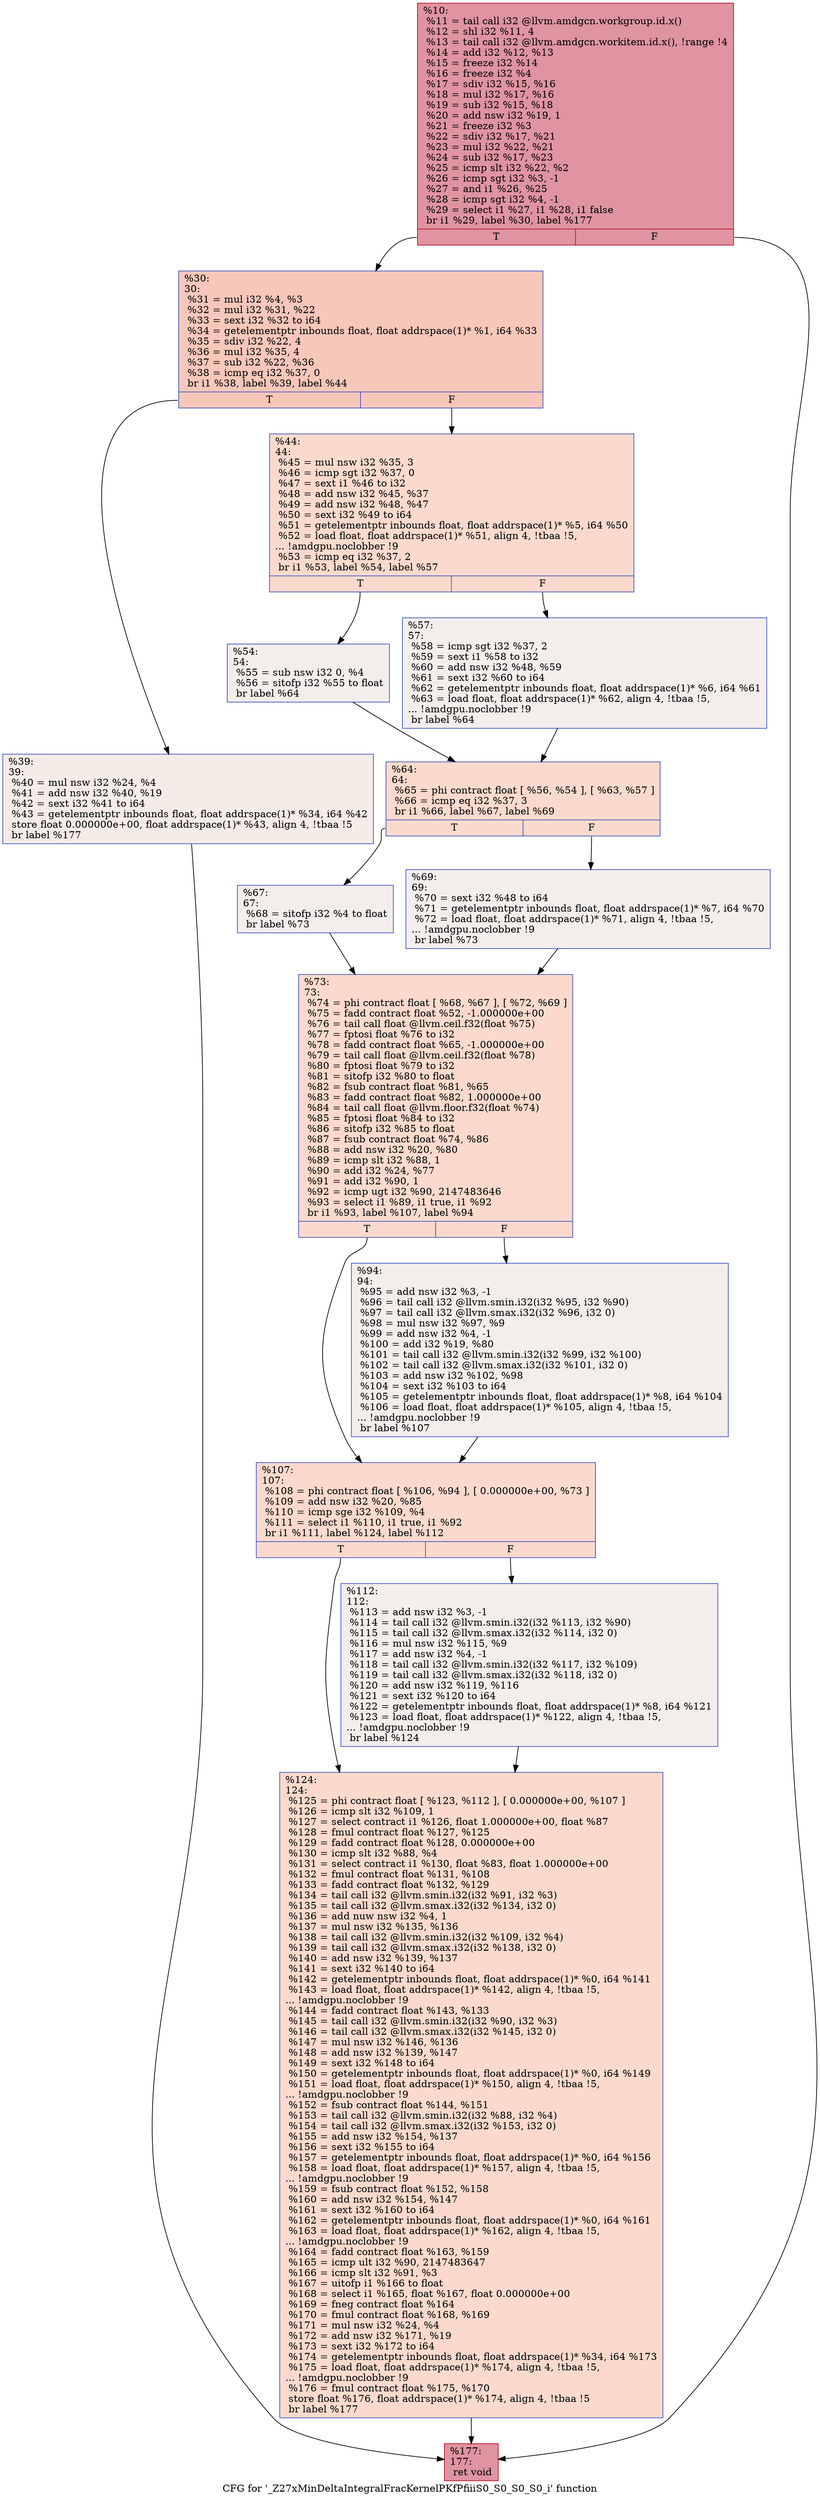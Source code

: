 digraph "CFG for '_Z27xMinDeltaIntegralFracKernelPKfPfiiiS0_S0_S0_S0_i' function" {
	label="CFG for '_Z27xMinDeltaIntegralFracKernelPKfPfiiiS0_S0_S0_S0_i' function";

	Node0x61bb160 [shape=record,color="#b70d28ff", style=filled, fillcolor="#b70d2870",label="{%10:\l  %11 = tail call i32 @llvm.amdgcn.workgroup.id.x()\l  %12 = shl i32 %11, 4\l  %13 = tail call i32 @llvm.amdgcn.workitem.id.x(), !range !4\l  %14 = add i32 %12, %13\l  %15 = freeze i32 %14\l  %16 = freeze i32 %4\l  %17 = sdiv i32 %15, %16\l  %18 = mul i32 %17, %16\l  %19 = sub i32 %15, %18\l  %20 = add nsw i32 %19, 1\l  %21 = freeze i32 %3\l  %22 = sdiv i32 %17, %21\l  %23 = mul i32 %22, %21\l  %24 = sub i32 %17, %23\l  %25 = icmp slt i32 %22, %2\l  %26 = icmp sgt i32 %3, -1\l  %27 = and i1 %26, %25\l  %28 = icmp sgt i32 %4, -1\l  %29 = select i1 %27, i1 %28, i1 false\l  br i1 %29, label %30, label %177\l|{<s0>T|<s1>F}}"];
	Node0x61bb160:s0 -> Node0x61bdfa0;
	Node0x61bb160:s1 -> Node0x61be030;
	Node0x61bdfa0 [shape=record,color="#3d50c3ff", style=filled, fillcolor="#ec7f6370",label="{%30:\l30:                                               \l  %31 = mul i32 %4, %3\l  %32 = mul i32 %31, %22\l  %33 = sext i32 %32 to i64\l  %34 = getelementptr inbounds float, float addrspace(1)* %1, i64 %33\l  %35 = sdiv i32 %22, 4\l  %36 = mul i32 %35, 4\l  %37 = sub i32 %22, %36\l  %38 = icmp eq i32 %37, 0\l  br i1 %38, label %39, label %44\l|{<s0>T|<s1>F}}"];
	Node0x61bdfa0:s0 -> Node0x61be710;
	Node0x61bdfa0:s1 -> Node0x61be760;
	Node0x61be710 [shape=record,color="#3d50c3ff", style=filled, fillcolor="#ead5c970",label="{%39:\l39:                                               \l  %40 = mul nsw i32 %24, %4\l  %41 = add nsw i32 %40, %19\l  %42 = sext i32 %41 to i64\l  %43 = getelementptr inbounds float, float addrspace(1)* %34, i64 %42\l  store float 0.000000e+00, float addrspace(1)* %43, align 4, !tbaa !5\l  br label %177\l}"];
	Node0x61be710 -> Node0x61be030;
	Node0x61be760 [shape=record,color="#3d50c3ff", style=filled, fillcolor="#f7ac8e70",label="{%44:\l44:                                               \l  %45 = mul nsw i32 %35, 3\l  %46 = icmp sgt i32 %37, 0\l  %47 = sext i1 %46 to i32\l  %48 = add nsw i32 %45, %37\l  %49 = add nsw i32 %48, %47\l  %50 = sext i32 %49 to i64\l  %51 = getelementptr inbounds float, float addrspace(1)* %5, i64 %50\l  %52 = load float, float addrspace(1)* %51, align 4, !tbaa !5,\l... !amdgpu.noclobber !9\l  %53 = icmp eq i32 %37, 2\l  br i1 %53, label %54, label %57\l|{<s0>T|<s1>F}}"];
	Node0x61be760:s0 -> Node0x61c03d0;
	Node0x61be760:s1 -> Node0x61c0460;
	Node0x61c03d0 [shape=record,color="#3d50c3ff", style=filled, fillcolor="#e3d9d370",label="{%54:\l54:                                               \l  %55 = sub nsw i32 0, %4\l  %56 = sitofp i32 %55 to float\l  br label %64\l}"];
	Node0x61c03d0 -> Node0x61c06a0;
	Node0x61c0460 [shape=record,color="#3d50c3ff", style=filled, fillcolor="#e3d9d370",label="{%57:\l57:                                               \l  %58 = icmp sgt i32 %37, 2\l  %59 = sext i1 %58 to i32\l  %60 = add nsw i32 %48, %59\l  %61 = sext i32 %60 to i64\l  %62 = getelementptr inbounds float, float addrspace(1)* %6, i64 %61\l  %63 = load float, float addrspace(1)* %62, align 4, !tbaa !5,\l... !amdgpu.noclobber !9\l  br label %64\l}"];
	Node0x61c0460 -> Node0x61c06a0;
	Node0x61c06a0 [shape=record,color="#3d50c3ff", style=filled, fillcolor="#f7ac8e70",label="{%64:\l64:                                               \l  %65 = phi contract float [ %56, %54 ], [ %63, %57 ]\l  %66 = icmp eq i32 %37, 3\l  br i1 %66, label %67, label %69\l|{<s0>T|<s1>F}}"];
	Node0x61c06a0:s0 -> Node0x61be3d0;
	Node0x61c06a0:s1 -> Node0x61be420;
	Node0x61be3d0 [shape=record,color="#3d50c3ff", style=filled, fillcolor="#e3d9d370",label="{%67:\l67:                                               \l  %68 = sitofp i32 %4 to float\l  br label %73\l}"];
	Node0x61be3d0 -> Node0x61c1660;
	Node0x61be420 [shape=record,color="#3d50c3ff", style=filled, fillcolor="#e3d9d370",label="{%69:\l69:                                               \l  %70 = sext i32 %48 to i64\l  %71 = getelementptr inbounds float, float addrspace(1)* %7, i64 %70\l  %72 = load float, float addrspace(1)* %71, align 4, !tbaa !5,\l... !amdgpu.noclobber !9\l  br label %73\l}"];
	Node0x61be420 -> Node0x61c1660;
	Node0x61c1660 [shape=record,color="#3d50c3ff", style=filled, fillcolor="#f7ac8e70",label="{%73:\l73:                                               \l  %74 = phi contract float [ %68, %67 ], [ %72, %69 ]\l  %75 = fadd contract float %52, -1.000000e+00\l  %76 = tail call float @llvm.ceil.f32(float %75)\l  %77 = fptosi float %76 to i32\l  %78 = fadd contract float %65, -1.000000e+00\l  %79 = tail call float @llvm.ceil.f32(float %78)\l  %80 = fptosi float %79 to i32\l  %81 = sitofp i32 %80 to float\l  %82 = fsub contract float %81, %65\l  %83 = fadd contract float %82, 1.000000e+00\l  %84 = tail call float @llvm.floor.f32(float %74)\l  %85 = fptosi float %84 to i32\l  %86 = sitofp i32 %85 to float\l  %87 = fsub contract float %74, %86\l  %88 = add nsw i32 %20, %80\l  %89 = icmp slt i32 %88, 1\l  %90 = add i32 %24, %77\l  %91 = add i32 %90, 1\l  %92 = icmp ugt i32 %90, 2147483646\l  %93 = select i1 %89, i1 true, i1 %92\l  br i1 %93, label %107, label %94\l|{<s0>T|<s1>F}}"];
	Node0x61c1660:s0 -> Node0x61c27c0;
	Node0x61c1660:s1 -> Node0x61c2850;
	Node0x61c2850 [shape=record,color="#3d50c3ff", style=filled, fillcolor="#e3d9d370",label="{%94:\l94:                                               \l  %95 = add nsw i32 %3, -1\l  %96 = tail call i32 @llvm.smin.i32(i32 %95, i32 %90)\l  %97 = tail call i32 @llvm.smax.i32(i32 %96, i32 0)\l  %98 = mul nsw i32 %97, %9\l  %99 = add nsw i32 %4, -1\l  %100 = add i32 %19, %80\l  %101 = tail call i32 @llvm.smin.i32(i32 %99, i32 %100)\l  %102 = tail call i32 @llvm.smax.i32(i32 %101, i32 0)\l  %103 = add nsw i32 %102, %98\l  %104 = sext i32 %103 to i64\l  %105 = getelementptr inbounds float, float addrspace(1)* %8, i64 %104\l  %106 = load float, float addrspace(1)* %105, align 4, !tbaa !5,\l... !amdgpu.noclobber !9\l  br label %107\l}"];
	Node0x61c2850 -> Node0x61c27c0;
	Node0x61c27c0 [shape=record,color="#3d50c3ff", style=filled, fillcolor="#f7ac8e70",label="{%107:\l107:                                              \l  %108 = phi contract float [ %106, %94 ], [ 0.000000e+00, %73 ]\l  %109 = add nsw i32 %20, %85\l  %110 = icmp sge i32 %109, %4\l  %111 = select i1 %110, i1 true, i1 %92\l  br i1 %111, label %124, label %112\l|{<s0>T|<s1>F}}"];
	Node0x61c27c0:s0 -> Node0x61c3810;
	Node0x61c27c0:s1 -> Node0x61c3860;
	Node0x61c3860 [shape=record,color="#3d50c3ff", style=filled, fillcolor="#e3d9d370",label="{%112:\l112:                                              \l  %113 = add nsw i32 %3, -1\l  %114 = tail call i32 @llvm.smin.i32(i32 %113, i32 %90)\l  %115 = tail call i32 @llvm.smax.i32(i32 %114, i32 0)\l  %116 = mul nsw i32 %115, %9\l  %117 = add nsw i32 %4, -1\l  %118 = tail call i32 @llvm.smin.i32(i32 %117, i32 %109)\l  %119 = tail call i32 @llvm.smax.i32(i32 %118, i32 0)\l  %120 = add nsw i32 %119, %116\l  %121 = sext i32 %120 to i64\l  %122 = getelementptr inbounds float, float addrspace(1)* %8, i64 %121\l  %123 = load float, float addrspace(1)* %122, align 4, !tbaa !5,\l... !amdgpu.noclobber !9\l  br label %124\l}"];
	Node0x61c3860 -> Node0x61c3810;
	Node0x61c3810 [shape=record,color="#3d50c3ff", style=filled, fillcolor="#f7ac8e70",label="{%124:\l124:                                              \l  %125 = phi contract float [ %123, %112 ], [ 0.000000e+00, %107 ]\l  %126 = icmp slt i32 %109, 1\l  %127 = select contract i1 %126, float 1.000000e+00, float %87\l  %128 = fmul contract float %127, %125\l  %129 = fadd contract float %128, 0.000000e+00\l  %130 = icmp slt i32 %88, %4\l  %131 = select contract i1 %130, float %83, float 1.000000e+00\l  %132 = fmul contract float %131, %108\l  %133 = fadd contract float %132, %129\l  %134 = tail call i32 @llvm.smin.i32(i32 %91, i32 %3)\l  %135 = tail call i32 @llvm.smax.i32(i32 %134, i32 0)\l  %136 = add nuw nsw i32 %4, 1\l  %137 = mul nsw i32 %135, %136\l  %138 = tail call i32 @llvm.smin.i32(i32 %109, i32 %4)\l  %139 = tail call i32 @llvm.smax.i32(i32 %138, i32 0)\l  %140 = add nsw i32 %139, %137\l  %141 = sext i32 %140 to i64\l  %142 = getelementptr inbounds float, float addrspace(1)* %0, i64 %141\l  %143 = load float, float addrspace(1)* %142, align 4, !tbaa !5,\l... !amdgpu.noclobber !9\l  %144 = fadd contract float %143, %133\l  %145 = tail call i32 @llvm.smin.i32(i32 %90, i32 %3)\l  %146 = tail call i32 @llvm.smax.i32(i32 %145, i32 0)\l  %147 = mul nsw i32 %146, %136\l  %148 = add nsw i32 %139, %147\l  %149 = sext i32 %148 to i64\l  %150 = getelementptr inbounds float, float addrspace(1)* %0, i64 %149\l  %151 = load float, float addrspace(1)* %150, align 4, !tbaa !5,\l... !amdgpu.noclobber !9\l  %152 = fsub contract float %144, %151\l  %153 = tail call i32 @llvm.smin.i32(i32 %88, i32 %4)\l  %154 = tail call i32 @llvm.smax.i32(i32 %153, i32 0)\l  %155 = add nsw i32 %154, %137\l  %156 = sext i32 %155 to i64\l  %157 = getelementptr inbounds float, float addrspace(1)* %0, i64 %156\l  %158 = load float, float addrspace(1)* %157, align 4, !tbaa !5,\l... !amdgpu.noclobber !9\l  %159 = fsub contract float %152, %158\l  %160 = add nsw i32 %154, %147\l  %161 = sext i32 %160 to i64\l  %162 = getelementptr inbounds float, float addrspace(1)* %0, i64 %161\l  %163 = load float, float addrspace(1)* %162, align 4, !tbaa !5,\l... !amdgpu.noclobber !9\l  %164 = fadd contract float %163, %159\l  %165 = icmp ult i32 %90, 2147483647\l  %166 = icmp slt i32 %91, %3\l  %167 = uitofp i1 %166 to float\l  %168 = select i1 %165, float %167, float 0.000000e+00\l  %169 = fneg contract float %164\l  %170 = fmul contract float %168, %169\l  %171 = mul nsw i32 %24, %4\l  %172 = add nsw i32 %171, %19\l  %173 = sext i32 %172 to i64\l  %174 = getelementptr inbounds float, float addrspace(1)* %34, i64 %173\l  %175 = load float, float addrspace(1)* %174, align 4, !tbaa !5,\l... !amdgpu.noclobber !9\l  %176 = fmul contract float %175, %170\l  store float %176, float addrspace(1)* %174, align 4, !tbaa !5\l  br label %177\l}"];
	Node0x61c3810 -> Node0x61be030;
	Node0x61be030 [shape=record,color="#b70d28ff", style=filled, fillcolor="#b70d2870",label="{%177:\l177:                                              \l  ret void\l}"];
}
